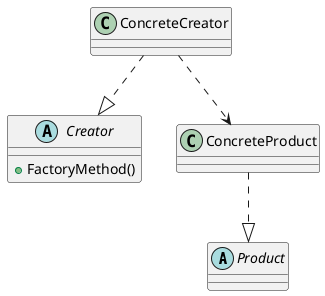 @startuml

abstract class Product
abstract class Creator {
    +FactoryMethod()
}
class ConcreteProduct
class ConcreteCreator
ConcreteProduct ..|> Product
ConcreteCreator ..|> Creator
ConcreteCreator ..> ConcreteProduct

@enduml